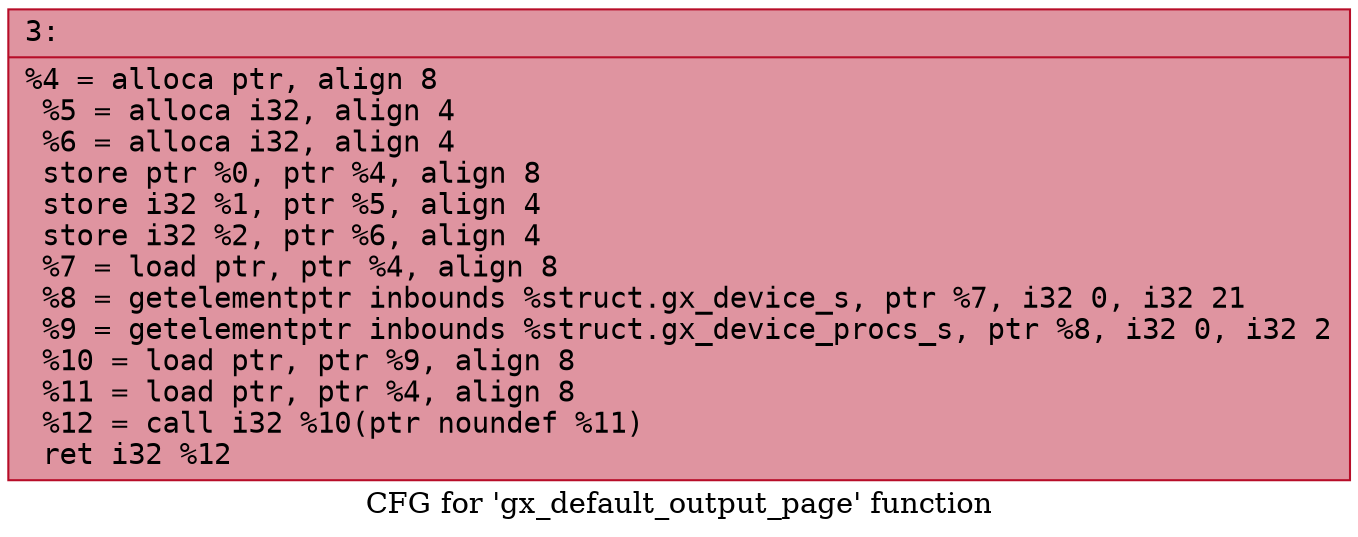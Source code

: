 digraph "CFG for 'gx_default_output_page' function" {
	label="CFG for 'gx_default_output_page' function";

	Node0x60000005fbb0 [shape=record,color="#b70d28ff", style=filled, fillcolor="#b70d2870" fontname="Courier",label="{3:\l|  %4 = alloca ptr, align 8\l  %5 = alloca i32, align 4\l  %6 = alloca i32, align 4\l  store ptr %0, ptr %4, align 8\l  store i32 %1, ptr %5, align 4\l  store i32 %2, ptr %6, align 4\l  %7 = load ptr, ptr %4, align 8\l  %8 = getelementptr inbounds %struct.gx_device_s, ptr %7, i32 0, i32 21\l  %9 = getelementptr inbounds %struct.gx_device_procs_s, ptr %8, i32 0, i32 2\l  %10 = load ptr, ptr %9, align 8\l  %11 = load ptr, ptr %4, align 8\l  %12 = call i32 %10(ptr noundef %11)\l  ret i32 %12\l}"];
}
